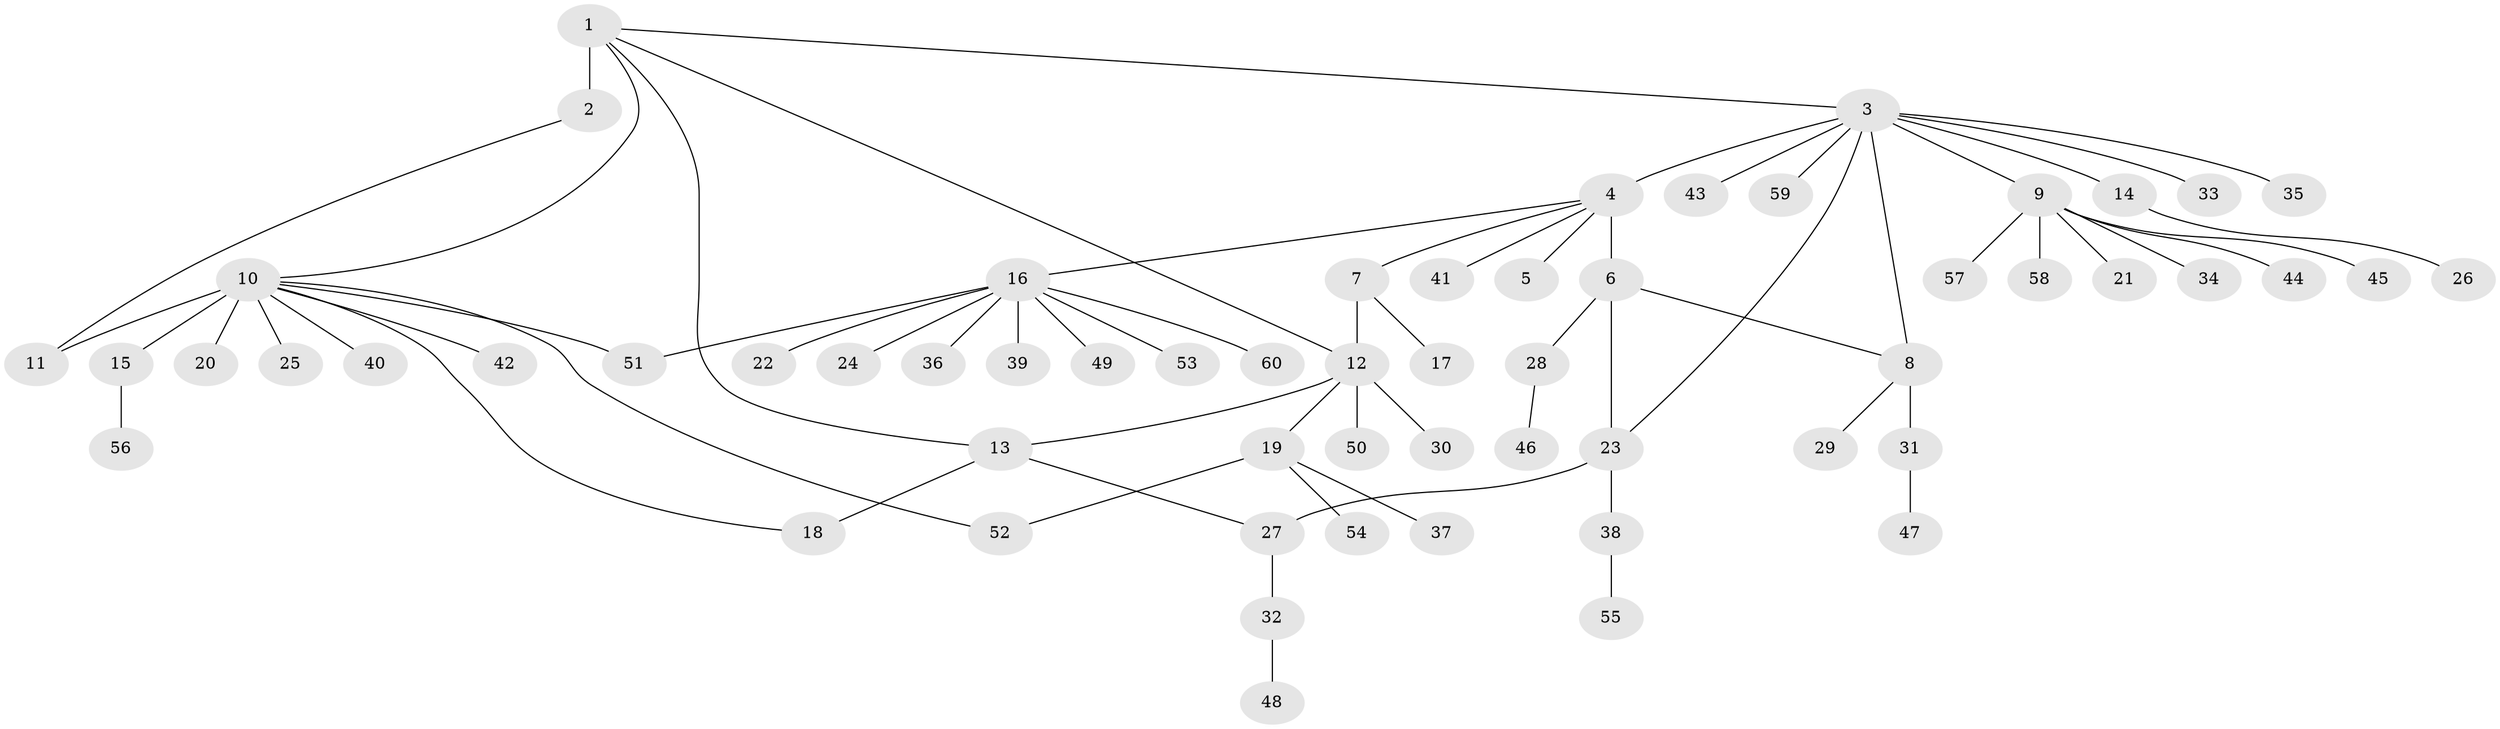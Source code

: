 // original degree distribution, {11: 0.025, 1: 0.6333333333333333, 16: 0.008333333333333333, 2: 0.175, 3: 0.09166666666666666, 7: 0.016666666666666666, 6: 0.016666666666666666, 8: 0.008333333333333333, 15: 0.008333333333333333, 5: 0.008333333333333333, 4: 0.008333333333333333}
// Generated by graph-tools (version 1.1) at 2025/35/03/09/25 02:35:46]
// undirected, 60 vertices, 68 edges
graph export_dot {
graph [start="1"]
  node [color=gray90,style=filled];
  1;
  2;
  3;
  4;
  5;
  6;
  7;
  8;
  9;
  10;
  11;
  12;
  13;
  14;
  15;
  16;
  17;
  18;
  19;
  20;
  21;
  22;
  23;
  24;
  25;
  26;
  27;
  28;
  29;
  30;
  31;
  32;
  33;
  34;
  35;
  36;
  37;
  38;
  39;
  40;
  41;
  42;
  43;
  44;
  45;
  46;
  47;
  48;
  49;
  50;
  51;
  52;
  53;
  54;
  55;
  56;
  57;
  58;
  59;
  60;
  1 -- 2 [weight=6.0];
  1 -- 3 [weight=1.0];
  1 -- 10 [weight=1.0];
  1 -- 12 [weight=1.0];
  1 -- 13 [weight=1.0];
  2 -- 11 [weight=1.0];
  3 -- 4 [weight=1.0];
  3 -- 8 [weight=1.0];
  3 -- 9 [weight=1.0];
  3 -- 14 [weight=1.0];
  3 -- 23 [weight=1.0];
  3 -- 33 [weight=1.0];
  3 -- 35 [weight=1.0];
  3 -- 43 [weight=1.0];
  3 -- 59 [weight=1.0];
  4 -- 5 [weight=1.0];
  4 -- 6 [weight=9.0];
  4 -- 7 [weight=1.0];
  4 -- 16 [weight=1.0];
  4 -- 41 [weight=1.0];
  6 -- 8 [weight=1.0];
  6 -- 23 [weight=1.0];
  6 -- 28 [weight=1.0];
  7 -- 12 [weight=1.0];
  7 -- 17 [weight=4.0];
  8 -- 29 [weight=1.0];
  8 -- 31 [weight=2.0];
  9 -- 21 [weight=1.0];
  9 -- 34 [weight=1.0];
  9 -- 44 [weight=1.0];
  9 -- 45 [weight=1.0];
  9 -- 57 [weight=1.0];
  9 -- 58 [weight=1.0];
  10 -- 11 [weight=1.0];
  10 -- 15 [weight=1.0];
  10 -- 18 [weight=1.0];
  10 -- 20 [weight=5.0];
  10 -- 25 [weight=1.0];
  10 -- 40 [weight=1.0];
  10 -- 42 [weight=1.0];
  10 -- 51 [weight=1.0];
  10 -- 52 [weight=1.0];
  12 -- 13 [weight=1.0];
  12 -- 19 [weight=1.0];
  12 -- 30 [weight=1.0];
  12 -- 50 [weight=1.0];
  13 -- 18 [weight=1.0];
  13 -- 27 [weight=1.0];
  14 -- 26 [weight=1.0];
  15 -- 56 [weight=1.0];
  16 -- 22 [weight=1.0];
  16 -- 24 [weight=1.0];
  16 -- 36 [weight=1.0];
  16 -- 39 [weight=1.0];
  16 -- 49 [weight=1.0];
  16 -- 51 [weight=1.0];
  16 -- 53 [weight=1.0];
  16 -- 60 [weight=1.0];
  19 -- 37 [weight=1.0];
  19 -- 52 [weight=1.0];
  19 -- 54 [weight=1.0];
  23 -- 27 [weight=3.0];
  23 -- 38 [weight=1.0];
  27 -- 32 [weight=1.0];
  28 -- 46 [weight=1.0];
  31 -- 47 [weight=1.0];
  32 -- 48 [weight=2.0];
  38 -- 55 [weight=1.0];
}
